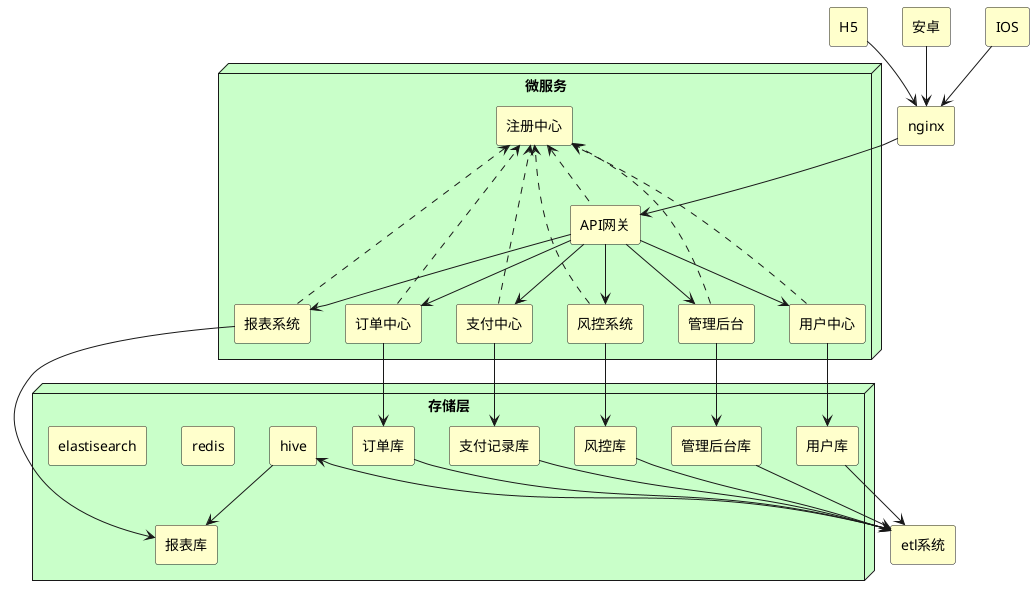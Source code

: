 @startuml

sprite $bProcess jar:archimate/business-process
sprite $aService jar:archimate/application-service
sprite $aComponent jar:archimate/application-component
sprite $bEvent jar:archimate/business-event

archimate #Business "H5"  as H5
archimate #Business "安卓"  as 安卓
archimate #Business "IOS"  as IOS

archimate #Business "nginx"  as nginx


node  "微服务" #TECHNOLOGY{
archimate #Business "注册中心"  as 注册中心
archimate #Business "API网关"  as API网关
archimate #Business "用户中心"  as 用户中心
archimate #Business "订单中心"  as 订单中心
archimate #Business "支付中心"  as 支付中心
archimate #Business "风控系统"  as 风控系统
archimate #Business "管理后台"  as 管理后台
archimate #Business "报表系统"  as 报表系统
}
H5 -down-> nginx
安卓 -down-> nginx
IOS -down-> nginx
nginx -down-> API网关

API网关 ..left-> 注册中心
用户中心 ..down-> 注册中心
订单中心 ..down-> 注册中心
支付中心 ..down-> 注册中心
风控系统 ..down-> 注册中心
管理后台 ..down-> 注册中心
报表系统 ..down-> 注册中心

API网关 -down-> 用户中心
API网关 -down-> 订单中心
API网关 -down-> 支付中心
API网关 -down-> 风控系统
API网关 -down-> 管理后台
API网关 -down-> 报表系统

node  "存储层" #TECHNOLOGY{
archimate #Business "用户库"  as 用户库
archimate #Business "订单库"  as 订单库
archimate #Business "支付记录库"  as 支付库
archimate #Business "风控库"  as 风控库
archimate #Business "管理后台库"  as 管理后台库
archimate #Business "报表库"  as 报表库
archimate #Business "redis"  as redis
archimate #Business "elastisearch"  as elastisearch
archimate #Business "hive"  as hive
}

archimate #Business "etl系统"  as etl系统

用户中心 -down-> 用户库
订单中心 -down-> 订单库
支付中心 -down-> 支付库
风控系统 -down-> 风控库
管理后台 -down-> 管理后台库
报表系统 -down-> 报表库

用户库 -down-> etl系统
订单库 -down-> etl系统
支付库 -down-> etl系统
风控库 -down-> etl系统
管理后台库 -down-> etl系统
etl系统 -up-> hive
hive --> 报表库
@enduml


